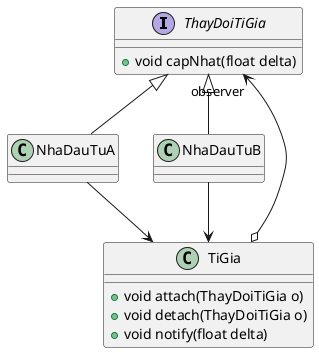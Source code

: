 @startuml
'https://plantuml.com/class-diagram

interface ThayDoiTiGia{
    +void capNhat(float delta)
}
class TiGia{
    + void attach(ThayDoiTiGia o)
    + void detach(ThayDoiTiGia o)
    + void notify(float delta)
}
class NhaDauTuA
class NhaDauTuB

ThayDoiTiGia <|-- NhaDauTuA
ThayDoiTiGia <|-- NhaDauTuB

TiGia o--> "observer" ThayDoiTiGia
NhaDauTuA --> TiGia
NhaDauTuB --> TiGia
@enduml